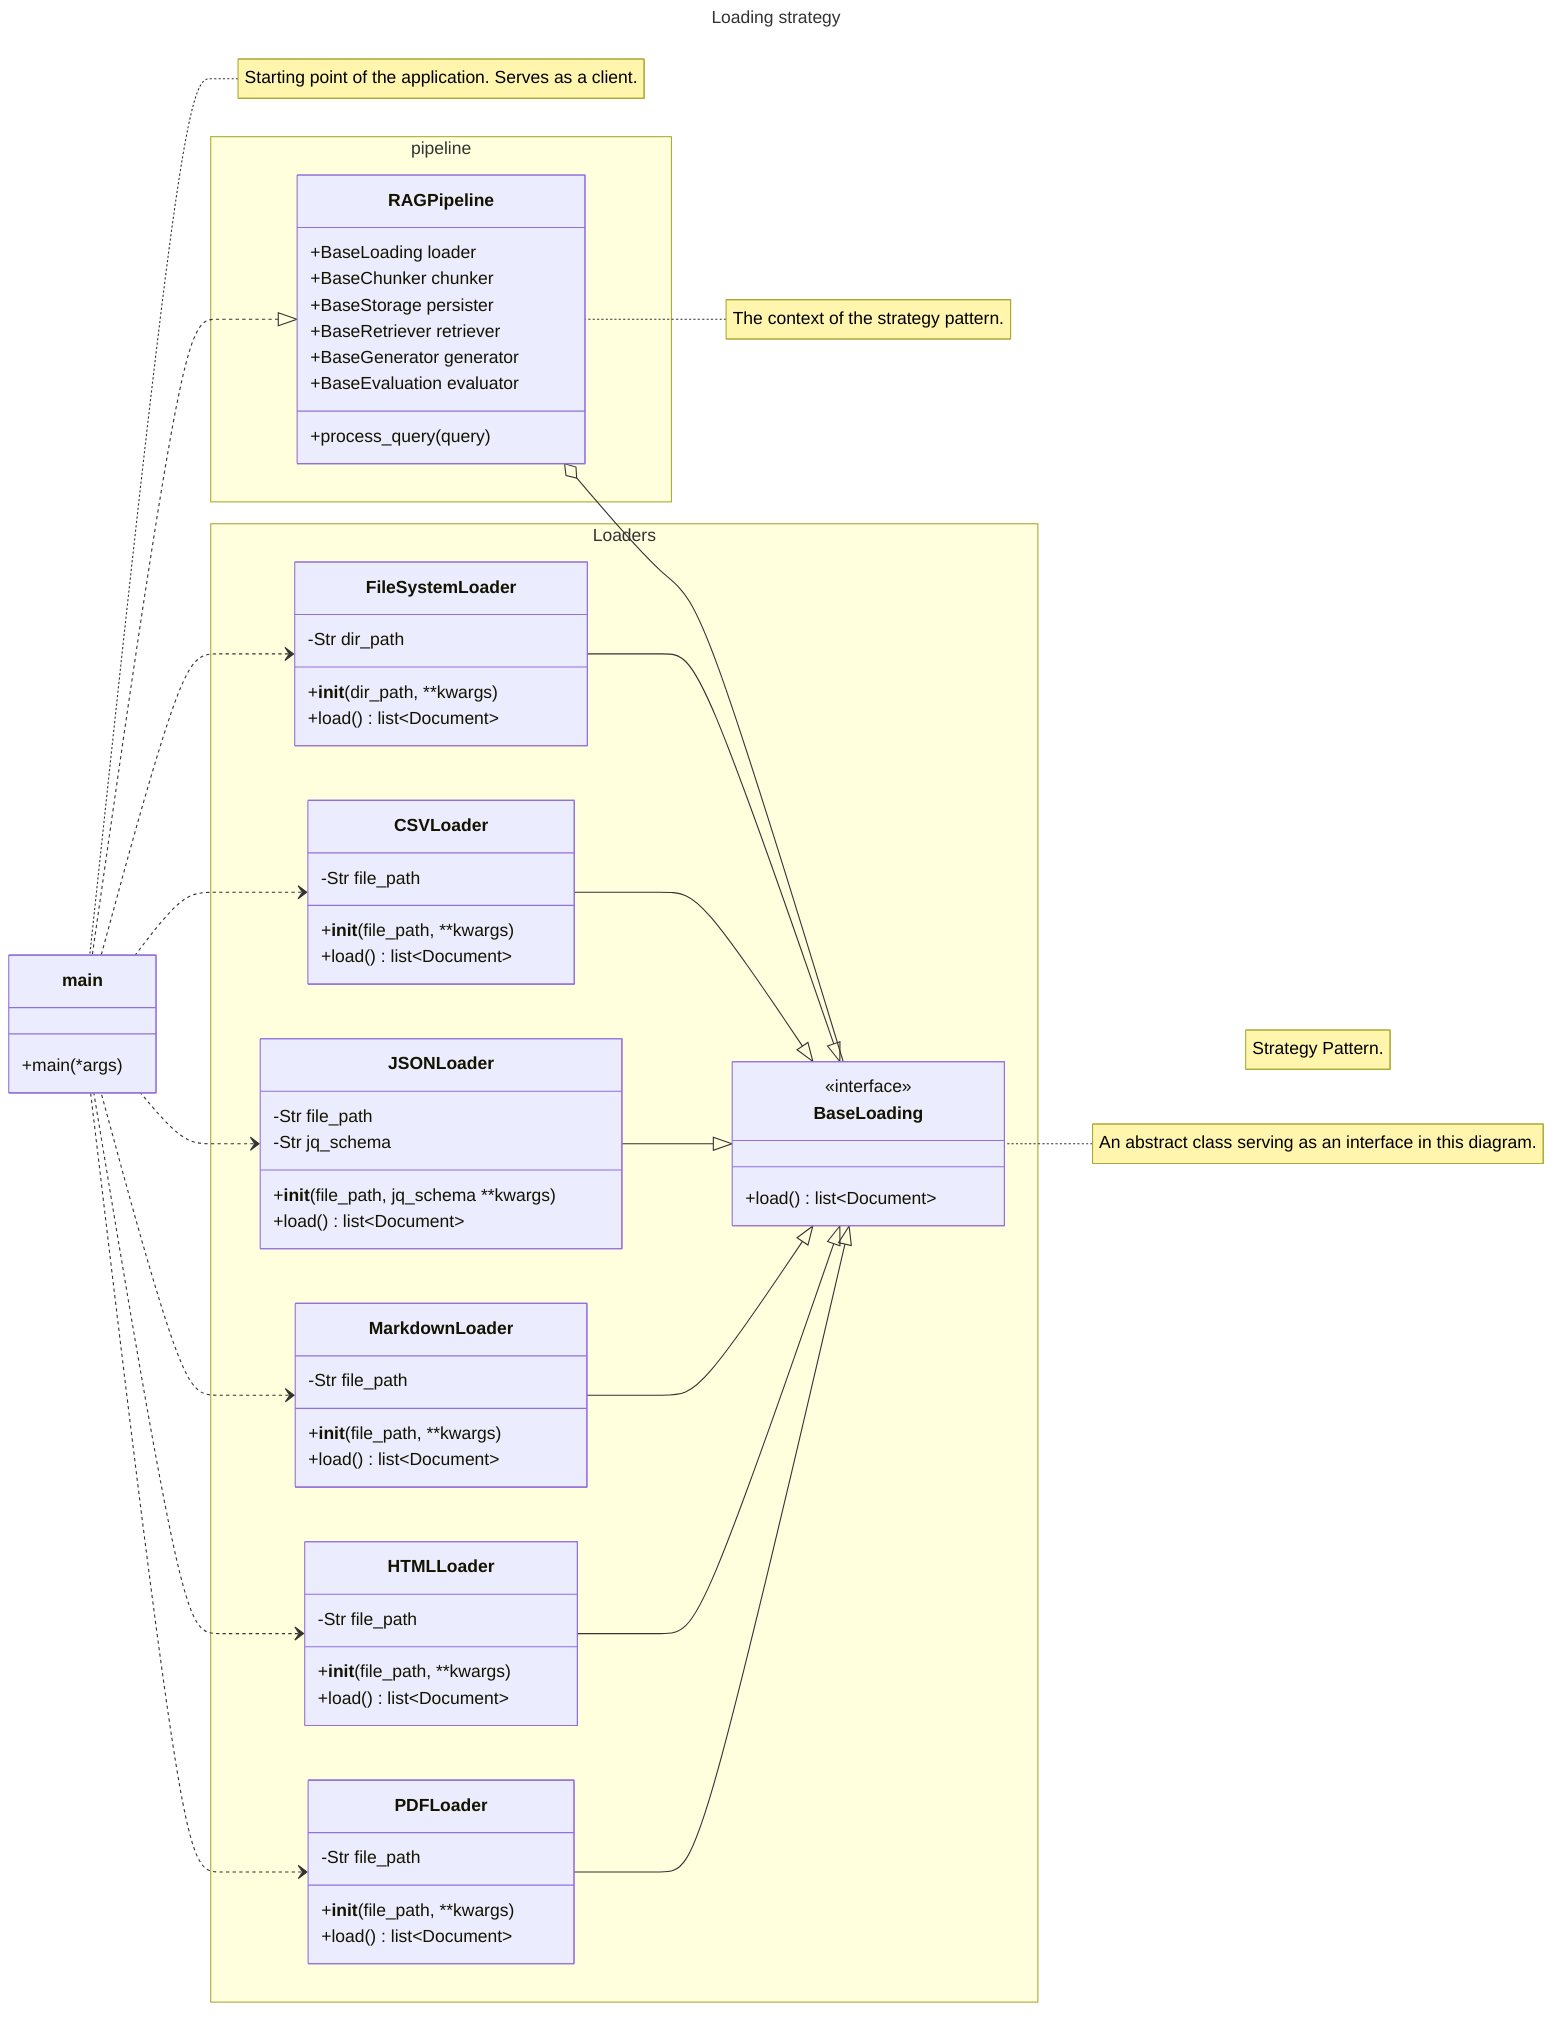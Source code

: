 ---
title: Loading strategy
---

classDiagram
  direction RL

  class main {
    +main(*args)
  }
  
  note "Strategy Pattern."
  note for main "Starting point of the application. Serves as a client."
  note for BaseLoading "An abstract class serving as an interface in this diagram."
  note for RAGPipeline "The context of the strategy pattern."

namespace pipeline {
  class RAGPipeline {
    +BaseLoading loader
    +BaseChunker chunker
    +BaseStorage persister
    +BaseRetriever retriever
    +BaseGenerator generator
    +BaseEvaluation evaluator
    +process_query(query)
  }
}

  namespace Loaders {
    class BaseLoading {
    <<interface>>
    +load() list~Document~
  }

  class FileSystemLoader {
    +__init__(dir_path, **kwargs)
    +load() list~Document~
    -Str dir_path
  }

  class CSVLoader {
    +__init__(file_path, **kwargs)
    +load() list~Document~
    -Str file_path
  }

  class JSONLoader {
    +__init__(file_path, jq_schema **kwargs)
    +load() list~Document~
    -Str file_path
    -Str jq_schema
  }

  class MarkdownLoader {
    +__init__(file_path, **kwargs)
    +load() list~Document~
    -Str file_path
  }

  class HTMLLoader {
    +__init__(file_path, **kwargs)
    +load() list~Document~
    -Str file_path
  }

  class PDFLoader {
    +__init__(file_path, **kwargs)
    +load() list~Document~
    -Str file_path
  }
  }

  BaseLoading <|-- FileSystemLoader
  BaseLoading <|-- CSVLoader
  BaseLoading <|-- JSONLoader
  BaseLoading <|-- MarkdownLoader
  BaseLoading <|-- HTMLLoader
  BaseLoading <|-- PDFLoader
  BaseLoading --o RAGPipeline
  RAGPipeline <|.. main
  FileSystemLoader <.. main
  CSVLoader <.. main
  JSONLoader <.. main
  MarkdownLoader <.. main
  HTMLLoader <.. main
  PDFLoader <.. main